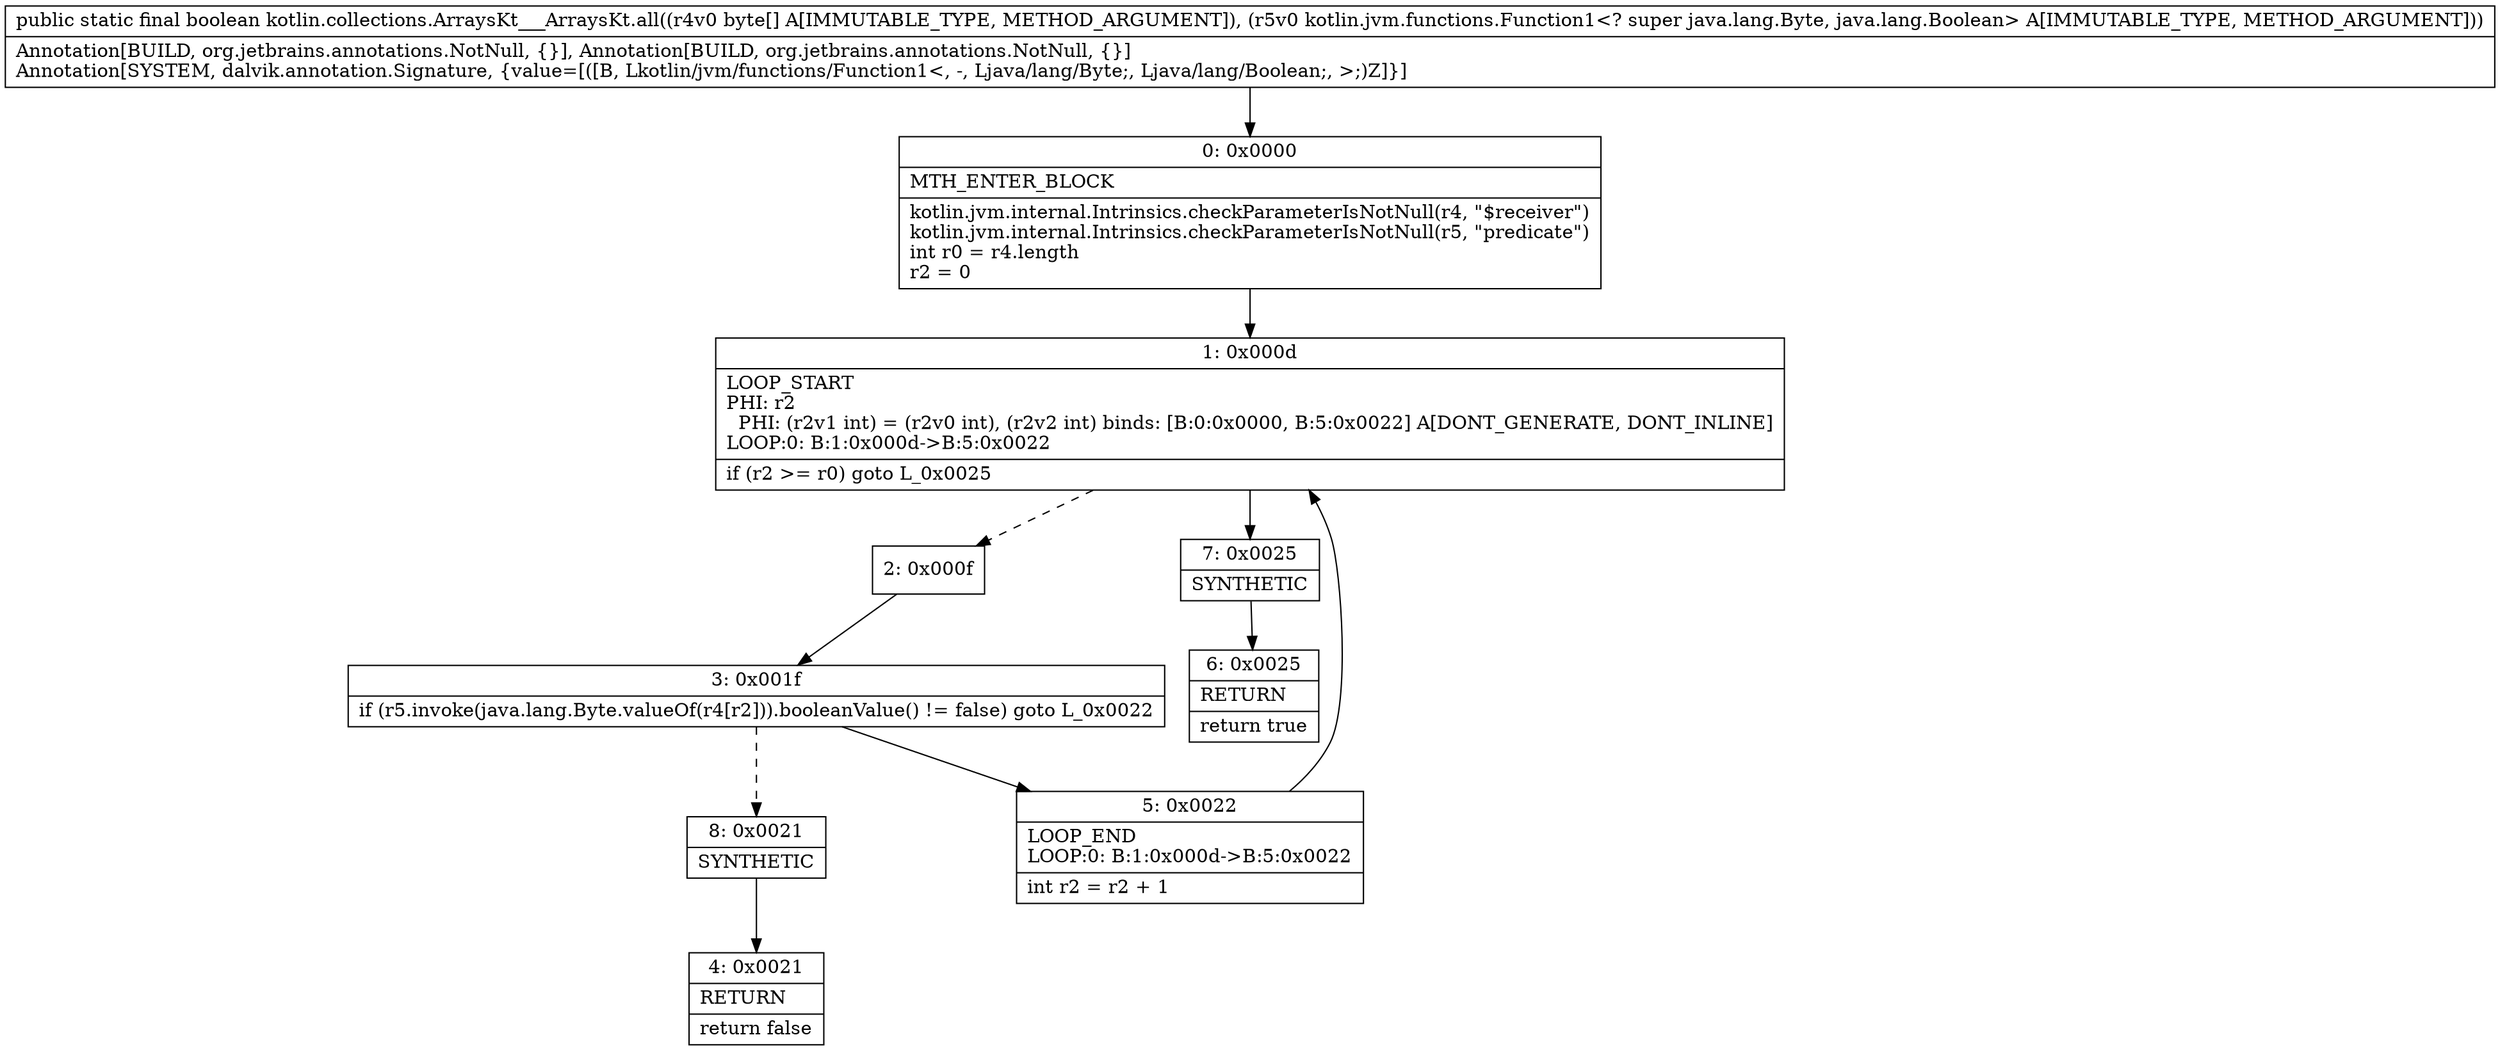 digraph "CFG forkotlin.collections.ArraysKt___ArraysKt.all([BLkotlin\/jvm\/functions\/Function1;)Z" {
Node_0 [shape=record,label="{0\:\ 0x0000|MTH_ENTER_BLOCK\l|kotlin.jvm.internal.Intrinsics.checkParameterIsNotNull(r4, \"$receiver\")\lkotlin.jvm.internal.Intrinsics.checkParameterIsNotNull(r5, \"predicate\")\lint r0 = r4.length\lr2 = 0\l}"];
Node_1 [shape=record,label="{1\:\ 0x000d|LOOP_START\lPHI: r2 \l  PHI: (r2v1 int) = (r2v0 int), (r2v2 int) binds: [B:0:0x0000, B:5:0x0022] A[DONT_GENERATE, DONT_INLINE]\lLOOP:0: B:1:0x000d\-\>B:5:0x0022\l|if (r2 \>= r0) goto L_0x0025\l}"];
Node_2 [shape=record,label="{2\:\ 0x000f}"];
Node_3 [shape=record,label="{3\:\ 0x001f|if (r5.invoke(java.lang.Byte.valueOf(r4[r2])).booleanValue() != false) goto L_0x0022\l}"];
Node_4 [shape=record,label="{4\:\ 0x0021|RETURN\l|return false\l}"];
Node_5 [shape=record,label="{5\:\ 0x0022|LOOP_END\lLOOP:0: B:1:0x000d\-\>B:5:0x0022\l|int r2 = r2 + 1\l}"];
Node_6 [shape=record,label="{6\:\ 0x0025|RETURN\l|return true\l}"];
Node_7 [shape=record,label="{7\:\ 0x0025|SYNTHETIC\l}"];
Node_8 [shape=record,label="{8\:\ 0x0021|SYNTHETIC\l}"];
MethodNode[shape=record,label="{public static final boolean kotlin.collections.ArraysKt___ArraysKt.all((r4v0 byte[] A[IMMUTABLE_TYPE, METHOD_ARGUMENT]), (r5v0 kotlin.jvm.functions.Function1\<? super java.lang.Byte, java.lang.Boolean\> A[IMMUTABLE_TYPE, METHOD_ARGUMENT]))  | Annotation[BUILD, org.jetbrains.annotations.NotNull, \{\}], Annotation[BUILD, org.jetbrains.annotations.NotNull, \{\}]\lAnnotation[SYSTEM, dalvik.annotation.Signature, \{value=[([B, Lkotlin\/jvm\/functions\/Function1\<, \-, Ljava\/lang\/Byte;, Ljava\/lang\/Boolean;, \>;)Z]\}]\l}"];
MethodNode -> Node_0;
Node_0 -> Node_1;
Node_1 -> Node_2[style=dashed];
Node_1 -> Node_7;
Node_2 -> Node_3;
Node_3 -> Node_5;
Node_3 -> Node_8[style=dashed];
Node_5 -> Node_1;
Node_7 -> Node_6;
Node_8 -> Node_4;
}

